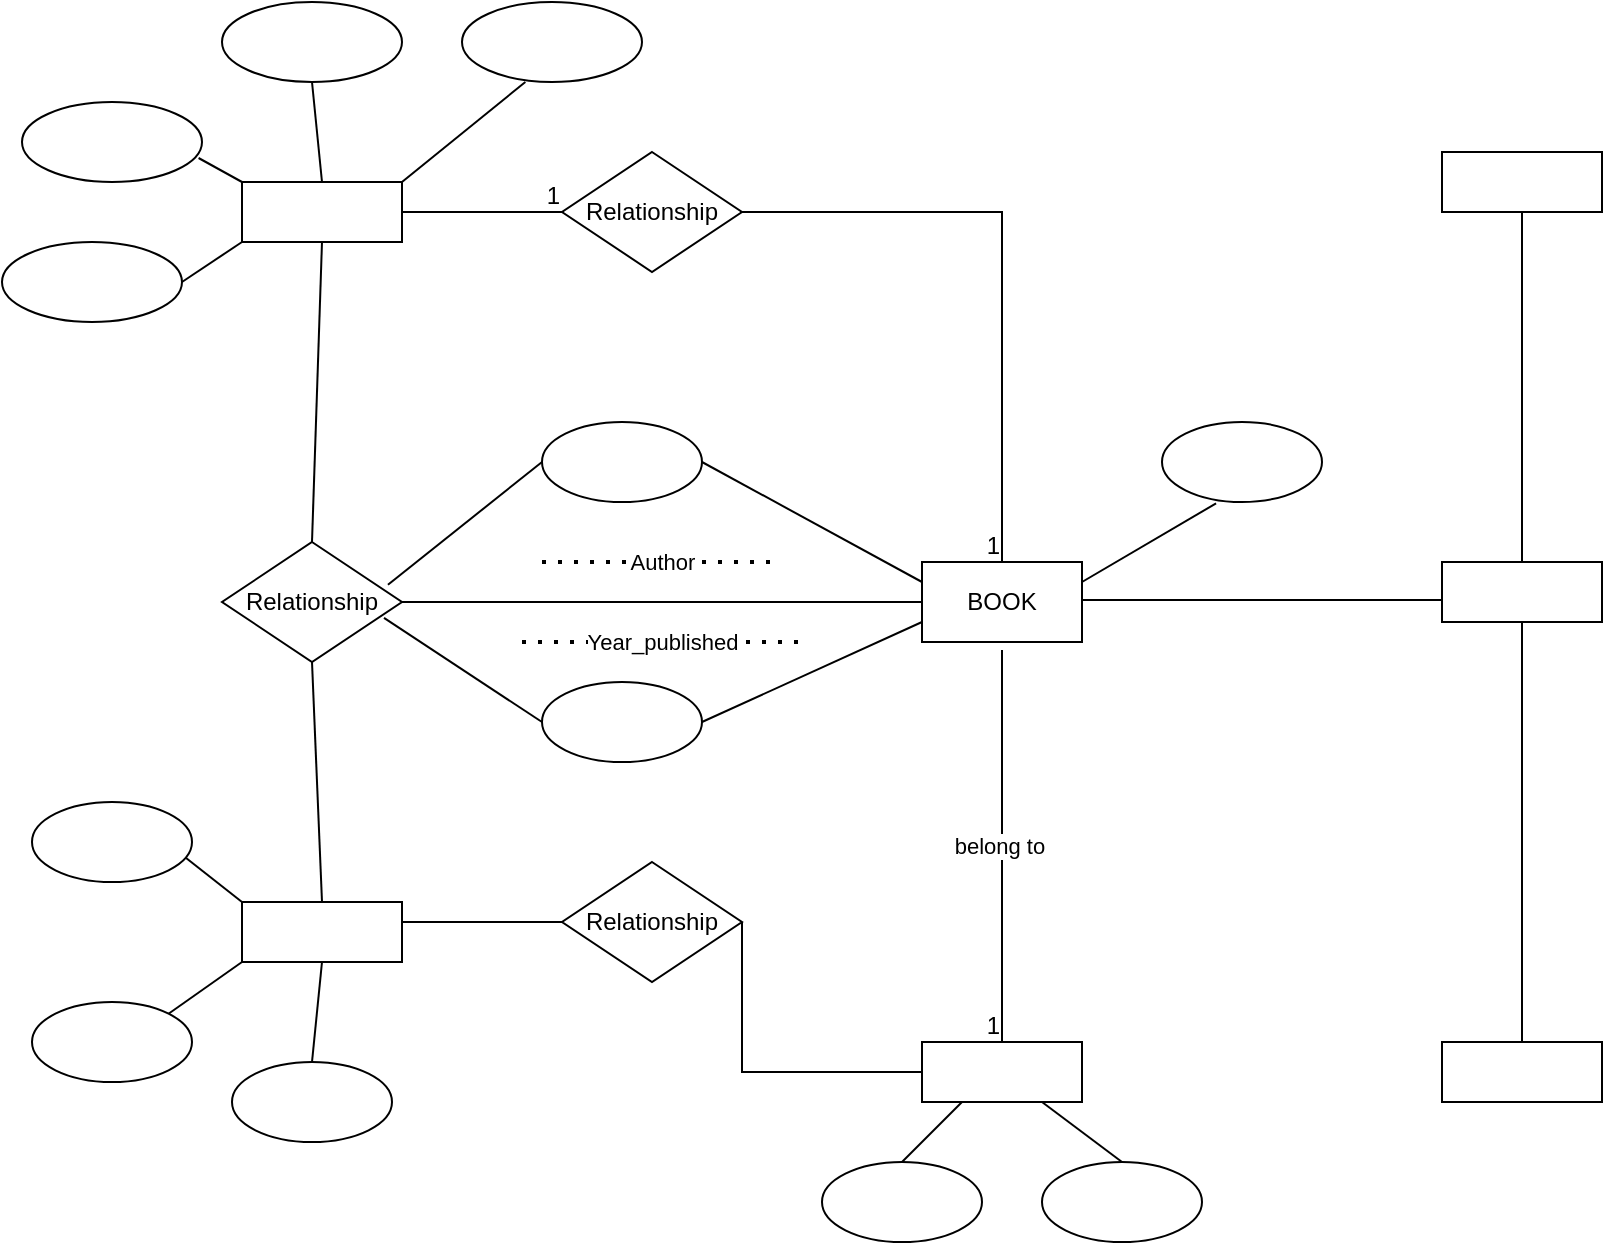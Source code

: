 <mxfile version="26.2.14">
  <diagram name="Page-1" id="HLB41fw0S_f7Uq15PXxY">
    <mxGraphModel dx="1025" dy="1551" grid="1" gridSize="10" guides="1" tooltips="1" connect="1" arrows="1" fold="1" page="1" pageScale="1" pageWidth="850" pageHeight="1100" math="0" shadow="0">
      <root>
        <mxCell id="0" />
        <mxCell id="1" parent="0" />
        <mxCell id="J9Gexoe-OzBkRbU-C55d-1" value="BOOK" style="rounded=0;whiteSpace=wrap;html=1;" vertex="1" parent="1">
          <mxGeometry x="460" y="160" width="80" height="40" as="geometry" />
        </mxCell>
        <mxCell id="J9Gexoe-OzBkRbU-C55d-2" value="" style="rounded=0;whiteSpace=wrap;html=1;" vertex="1" parent="1">
          <mxGeometry x="120" y="-30" width="80" height="30" as="geometry" />
        </mxCell>
        <mxCell id="J9Gexoe-OzBkRbU-C55d-3" value="Relationship" style="shape=rhombus;perimeter=rhombusPerimeter;whiteSpace=wrap;html=1;align=center;" vertex="1" parent="1">
          <mxGeometry x="280" y="-45" width="90" height="60" as="geometry" />
        </mxCell>
        <mxCell id="J9Gexoe-OzBkRbU-C55d-4" value="" style="rounded=0;whiteSpace=wrap;html=1;" vertex="1" parent="1">
          <mxGeometry x="460" y="400" width="80" height="30" as="geometry" />
        </mxCell>
        <mxCell id="J9Gexoe-OzBkRbU-C55d-5" value="" style="endArrow=none;html=1;rounded=0;exitX=1;exitY=0.5;exitDx=0;exitDy=0;entryX=0.5;entryY=0;entryDx=0;entryDy=0;" edge="1" parent="1" source="J9Gexoe-OzBkRbU-C55d-3" target="J9Gexoe-OzBkRbU-C55d-1">
          <mxGeometry relative="1" as="geometry">
            <mxPoint x="450" y="-20" as="sourcePoint" />
            <mxPoint x="610" y="-20" as="targetPoint" />
            <Array as="points">
              <mxPoint x="500" y="-15" />
            </Array>
          </mxGeometry>
        </mxCell>
        <mxCell id="J9Gexoe-OzBkRbU-C55d-6" value="1" style="resizable=0;html=1;whiteSpace=wrap;align=right;verticalAlign=bottom;" connectable="0" vertex="1" parent="J9Gexoe-OzBkRbU-C55d-5">
          <mxGeometry x="1" relative="1" as="geometry" />
        </mxCell>
        <mxCell id="J9Gexoe-OzBkRbU-C55d-7" value="" style="endArrow=none;html=1;rounded=0;exitX=1;exitY=0.5;exitDx=0;exitDy=0;entryX=0;entryY=0.5;entryDx=0;entryDy=0;" edge="1" parent="1" source="J9Gexoe-OzBkRbU-C55d-2" target="J9Gexoe-OzBkRbU-C55d-3">
          <mxGeometry relative="1" as="geometry">
            <mxPoint x="450" y="-20" as="sourcePoint" />
            <mxPoint x="610" y="-20" as="targetPoint" />
          </mxGeometry>
        </mxCell>
        <mxCell id="J9Gexoe-OzBkRbU-C55d-8" value="1" style="resizable=0;html=1;whiteSpace=wrap;align=right;verticalAlign=bottom;" connectable="0" vertex="1" parent="J9Gexoe-OzBkRbU-C55d-7">
          <mxGeometry x="1" relative="1" as="geometry" />
        </mxCell>
        <mxCell id="J9Gexoe-OzBkRbU-C55d-9" value="belong to&amp;nbsp;" style="endArrow=none;html=1;rounded=0;entryX=0.5;entryY=0;entryDx=0;entryDy=0;entryPerimeter=0;" edge="1" parent="1" target="J9Gexoe-OzBkRbU-C55d-4">
          <mxGeometry relative="1" as="geometry">
            <mxPoint x="500" y="204" as="sourcePoint" />
            <mxPoint x="492" y="397" as="targetPoint" />
          </mxGeometry>
        </mxCell>
        <mxCell id="J9Gexoe-OzBkRbU-C55d-10" value="1" style="resizable=0;html=1;whiteSpace=wrap;align=right;verticalAlign=bottom;" connectable="0" vertex="1" parent="J9Gexoe-OzBkRbU-C55d-9">
          <mxGeometry x="1" relative="1" as="geometry" />
        </mxCell>
        <mxCell id="J9Gexoe-OzBkRbU-C55d-11" value="" style="ellipse;whiteSpace=wrap;html=1;" vertex="1" parent="1">
          <mxGeometry width="90" height="40" as="geometry" />
        </mxCell>
        <mxCell id="J9Gexoe-OzBkRbU-C55d-12" value="" style="ellipse;whiteSpace=wrap;html=1;" vertex="1" parent="1">
          <mxGeometry x="10" y="-70" width="90" height="40" as="geometry" />
        </mxCell>
        <mxCell id="J9Gexoe-OzBkRbU-C55d-13" value="" style="ellipse;whiteSpace=wrap;html=1;" vertex="1" parent="1">
          <mxGeometry x="110" y="-120" width="90" height="40" as="geometry" />
        </mxCell>
        <mxCell id="J9Gexoe-OzBkRbU-C55d-16" value="" style="ellipse;whiteSpace=wrap;html=1;" vertex="1" parent="1">
          <mxGeometry x="230" y="-120" width="90" height="40" as="geometry" />
        </mxCell>
        <mxCell id="J9Gexoe-OzBkRbU-C55d-17" value="" style="endArrow=none;html=1;rounded=0;entryX=0;entryY=1;entryDx=0;entryDy=0;exitX=1;exitY=0.5;exitDx=0;exitDy=0;" edge="1" parent="1" source="J9Gexoe-OzBkRbU-C55d-11" target="J9Gexoe-OzBkRbU-C55d-2">
          <mxGeometry width="50" height="50" relative="1" as="geometry">
            <mxPoint x="90" y="28" as="sourcePoint" />
            <mxPoint x="420" y="50" as="targetPoint" />
          </mxGeometry>
        </mxCell>
        <mxCell id="J9Gexoe-OzBkRbU-C55d-18" value="" style="endArrow=none;html=1;rounded=0;exitX=0.981;exitY=0.7;exitDx=0;exitDy=0;exitPerimeter=0;entryX=0;entryY=0;entryDx=0;entryDy=0;" edge="1" parent="1" source="J9Gexoe-OzBkRbU-C55d-12" target="J9Gexoe-OzBkRbU-C55d-2">
          <mxGeometry width="50" height="50" relative="1" as="geometry">
            <mxPoint x="370" y="100" as="sourcePoint" />
            <mxPoint x="420" y="50" as="targetPoint" />
          </mxGeometry>
        </mxCell>
        <mxCell id="J9Gexoe-OzBkRbU-C55d-19" value="" style="endArrow=none;html=1;rounded=0;exitX=0.5;exitY=1;exitDx=0;exitDy=0;entryX=0.5;entryY=0;entryDx=0;entryDy=0;" edge="1" parent="1" source="J9Gexoe-OzBkRbU-C55d-13" target="J9Gexoe-OzBkRbU-C55d-2">
          <mxGeometry width="50" height="50" relative="1" as="geometry">
            <mxPoint x="370" y="100" as="sourcePoint" />
            <mxPoint x="420" y="50" as="targetPoint" />
          </mxGeometry>
        </mxCell>
        <mxCell id="J9Gexoe-OzBkRbU-C55d-20" value="" style="endArrow=none;html=1;rounded=0;exitX=0.352;exitY=1;exitDx=0;exitDy=0;exitPerimeter=0;entryX=1;entryY=0;entryDx=0;entryDy=0;" edge="1" parent="1" source="J9Gexoe-OzBkRbU-C55d-16" target="J9Gexoe-OzBkRbU-C55d-2">
          <mxGeometry width="50" height="50" relative="1" as="geometry">
            <mxPoint x="370" y="100" as="sourcePoint" />
            <mxPoint x="420" y="50" as="targetPoint" />
          </mxGeometry>
        </mxCell>
        <mxCell id="J9Gexoe-OzBkRbU-C55d-21" value="Relationship" style="shape=rhombus;perimeter=rhombusPerimeter;whiteSpace=wrap;html=1;align=center;" vertex="1" parent="1">
          <mxGeometry x="110" y="150" width="90" height="60" as="geometry" />
        </mxCell>
        <mxCell id="J9Gexoe-OzBkRbU-C55d-22" value="" style="endArrow=none;html=1;rounded=0;exitX=0.5;exitY=0;exitDx=0;exitDy=0;entryX=0.5;entryY=1;entryDx=0;entryDy=0;" edge="1" parent="1" source="J9Gexoe-OzBkRbU-C55d-21" target="J9Gexoe-OzBkRbU-C55d-2">
          <mxGeometry width="50" height="50" relative="1" as="geometry">
            <mxPoint x="370" y="100" as="sourcePoint" />
            <mxPoint x="420" y="50" as="targetPoint" />
          </mxGeometry>
        </mxCell>
        <mxCell id="J9Gexoe-OzBkRbU-C55d-23" value="" style="rounded=0;whiteSpace=wrap;html=1;" vertex="1" parent="1">
          <mxGeometry x="120" y="330" width="80" height="30" as="geometry" />
        </mxCell>
        <mxCell id="J9Gexoe-OzBkRbU-C55d-24" value="" style="endArrow=none;html=1;rounded=0;exitX=0.5;exitY=0;exitDx=0;exitDy=0;entryX=0.5;entryY=1;entryDx=0;entryDy=0;" edge="1" parent="1" source="J9Gexoe-OzBkRbU-C55d-23" target="J9Gexoe-OzBkRbU-C55d-21">
          <mxGeometry width="50" height="50" relative="1" as="geometry">
            <mxPoint x="370" y="300" as="sourcePoint" />
            <mxPoint x="420" y="250" as="targetPoint" />
          </mxGeometry>
        </mxCell>
        <mxCell id="J9Gexoe-OzBkRbU-C55d-25" value="" style="endArrow=none;html=1;rounded=0;exitX=1;exitY=0.5;exitDx=0;exitDy=0;entryX=0;entryY=0.5;entryDx=0;entryDy=0;" edge="1" parent="1" source="J9Gexoe-OzBkRbU-C55d-21" target="J9Gexoe-OzBkRbU-C55d-1">
          <mxGeometry width="50" height="50" relative="1" as="geometry">
            <mxPoint x="370" y="300" as="sourcePoint" />
            <mxPoint x="420" y="250" as="targetPoint" />
          </mxGeometry>
        </mxCell>
        <mxCell id="J9Gexoe-OzBkRbU-C55d-26" value="" style="ellipse;whiteSpace=wrap;html=1;" vertex="1" parent="1">
          <mxGeometry x="15" y="280" width="80" height="40" as="geometry" />
        </mxCell>
        <mxCell id="J9Gexoe-OzBkRbU-C55d-27" value="" style="ellipse;whiteSpace=wrap;html=1;" vertex="1" parent="1">
          <mxGeometry x="15" y="380" width="80" height="40" as="geometry" />
        </mxCell>
        <mxCell id="J9Gexoe-OzBkRbU-C55d-28" value="" style="ellipse;whiteSpace=wrap;html=1;" vertex="1" parent="1">
          <mxGeometry x="115" y="410" width="80" height="40" as="geometry" />
        </mxCell>
        <mxCell id="J9Gexoe-OzBkRbU-C55d-29" value="Relationship" style="shape=rhombus;perimeter=rhombusPerimeter;whiteSpace=wrap;html=1;align=center;" vertex="1" parent="1">
          <mxGeometry x="280" y="310" width="90" height="60" as="geometry" />
        </mxCell>
        <mxCell id="J9Gexoe-OzBkRbU-C55d-30" value="" style="ellipse;whiteSpace=wrap;html=1;" vertex="1" parent="1">
          <mxGeometry x="410" y="460" width="80" height="40" as="geometry" />
        </mxCell>
        <mxCell id="J9Gexoe-OzBkRbU-C55d-31" value="" style="ellipse;whiteSpace=wrap;html=1;" vertex="1" parent="1">
          <mxGeometry x="520" y="460" width="80" height="40" as="geometry" />
        </mxCell>
        <mxCell id="J9Gexoe-OzBkRbU-C55d-32" value="" style="ellipse;whiteSpace=wrap;html=1;" vertex="1" parent="1">
          <mxGeometry x="270" y="90" width="80" height="40" as="geometry" />
        </mxCell>
        <mxCell id="J9Gexoe-OzBkRbU-C55d-33" value="" style="ellipse;whiteSpace=wrap;html=1;" vertex="1" parent="1">
          <mxGeometry x="270" y="220" width="80" height="40" as="geometry" />
        </mxCell>
        <mxCell id="J9Gexoe-OzBkRbU-C55d-34" value="" style="endArrow=none;html=1;rounded=0;exitX=1;exitY=0.5;exitDx=0;exitDy=0;entryX=0;entryY=0.25;entryDx=0;entryDy=0;" edge="1" parent="1" source="J9Gexoe-OzBkRbU-C55d-32" target="J9Gexoe-OzBkRbU-C55d-1">
          <mxGeometry width="50" height="50" relative="1" as="geometry">
            <mxPoint x="370" y="200" as="sourcePoint" />
            <mxPoint x="420" y="150" as="targetPoint" />
          </mxGeometry>
        </mxCell>
        <mxCell id="J9Gexoe-OzBkRbU-C55d-35" value="" style="endArrow=none;html=1;rounded=0;exitX=0.922;exitY=0.356;exitDx=0;exitDy=0;entryX=0;entryY=0.5;entryDx=0;entryDy=0;exitPerimeter=0;" edge="1" parent="1" source="J9Gexoe-OzBkRbU-C55d-21" target="J9Gexoe-OzBkRbU-C55d-32">
          <mxGeometry width="50" height="50" relative="1" as="geometry">
            <mxPoint x="360" y="120" as="sourcePoint" />
            <mxPoint x="470" y="180" as="targetPoint" />
          </mxGeometry>
        </mxCell>
        <mxCell id="J9Gexoe-OzBkRbU-C55d-36" value="" style="endArrow=none;html=1;rounded=0;exitX=1;exitY=0.5;exitDx=0;exitDy=0;entryX=0;entryY=0.75;entryDx=0;entryDy=0;" edge="1" parent="1" source="J9Gexoe-OzBkRbU-C55d-33" target="J9Gexoe-OzBkRbU-C55d-1">
          <mxGeometry width="50" height="50" relative="1" as="geometry">
            <mxPoint x="360" y="120" as="sourcePoint" />
            <mxPoint x="470" y="180" as="targetPoint" />
          </mxGeometry>
        </mxCell>
        <mxCell id="J9Gexoe-OzBkRbU-C55d-37" value="" style="endArrow=none;html=1;rounded=0;exitX=0.9;exitY=0.633;exitDx=0;exitDy=0;entryX=0;entryY=0.5;entryDx=0;entryDy=0;exitPerimeter=0;" edge="1" parent="1" source="J9Gexoe-OzBkRbU-C55d-21" target="J9Gexoe-OzBkRbU-C55d-33">
          <mxGeometry width="50" height="50" relative="1" as="geometry">
            <mxPoint x="360" y="250" as="sourcePoint" />
            <mxPoint x="470" y="200" as="targetPoint" />
          </mxGeometry>
        </mxCell>
        <mxCell id="J9Gexoe-OzBkRbU-C55d-38" value="" style="endArrow=none;html=1;rounded=0;entryX=0.25;entryY=1;entryDx=0;entryDy=0;exitX=0.5;exitY=0;exitDx=0;exitDy=0;" edge="1" parent="1" source="J9Gexoe-OzBkRbU-C55d-30" target="J9Gexoe-OzBkRbU-C55d-4">
          <mxGeometry width="50" height="50" relative="1" as="geometry">
            <mxPoint x="370" y="300" as="sourcePoint" />
            <mxPoint x="420" y="250" as="targetPoint" />
          </mxGeometry>
        </mxCell>
        <mxCell id="J9Gexoe-OzBkRbU-C55d-39" value="" style="endArrow=none;html=1;rounded=0;entryX=0.75;entryY=1;entryDx=0;entryDy=0;exitX=0.5;exitY=0;exitDx=0;exitDy=0;" edge="1" parent="1" source="J9Gexoe-OzBkRbU-C55d-31" target="J9Gexoe-OzBkRbU-C55d-4">
          <mxGeometry width="50" height="50" relative="1" as="geometry">
            <mxPoint x="460" y="470" as="sourcePoint" />
            <mxPoint x="490" y="440" as="targetPoint" />
          </mxGeometry>
        </mxCell>
        <mxCell id="J9Gexoe-OzBkRbU-C55d-40" value="" style="endArrow=none;html=1;rounded=0;entryX=0;entryY=0.5;entryDx=0;entryDy=0;exitX=1;exitY=0.5;exitDx=0;exitDy=0;" edge="1" parent="1" source="J9Gexoe-OzBkRbU-C55d-29" target="J9Gexoe-OzBkRbU-C55d-4">
          <mxGeometry width="50" height="50" relative="1" as="geometry">
            <mxPoint x="370" y="300" as="sourcePoint" />
            <mxPoint x="420" y="250" as="targetPoint" />
            <Array as="points">
              <mxPoint x="370" y="415" />
            </Array>
          </mxGeometry>
        </mxCell>
        <mxCell id="J9Gexoe-OzBkRbU-C55d-41" value="" style="endArrow=none;html=1;rounded=0;exitX=1;exitY=0.333;exitDx=0;exitDy=0;entryX=0;entryY=0.5;entryDx=0;entryDy=0;exitPerimeter=0;" edge="1" parent="1" source="J9Gexoe-OzBkRbU-C55d-23" target="J9Gexoe-OzBkRbU-C55d-29">
          <mxGeometry width="50" height="50" relative="1" as="geometry">
            <mxPoint x="370" y="300" as="sourcePoint" />
            <mxPoint x="420" y="250" as="targetPoint" />
          </mxGeometry>
        </mxCell>
        <mxCell id="J9Gexoe-OzBkRbU-C55d-42" value="" style="endArrow=none;html=1;rounded=0;exitX=0.963;exitY=0.7;exitDx=0;exitDy=0;exitPerimeter=0;entryX=0;entryY=0;entryDx=0;entryDy=0;" edge="1" parent="1" source="J9Gexoe-OzBkRbU-C55d-26" target="J9Gexoe-OzBkRbU-C55d-23">
          <mxGeometry width="50" height="50" relative="1" as="geometry">
            <mxPoint x="370" y="300" as="sourcePoint" />
            <mxPoint x="420" y="250" as="targetPoint" />
          </mxGeometry>
        </mxCell>
        <mxCell id="J9Gexoe-OzBkRbU-C55d-43" value="" style="endArrow=none;html=1;rounded=0;exitX=1;exitY=0;exitDx=0;exitDy=0;entryX=0;entryY=1;entryDx=0;entryDy=0;" edge="1" parent="1" source="J9Gexoe-OzBkRbU-C55d-27" target="J9Gexoe-OzBkRbU-C55d-23">
          <mxGeometry width="50" height="50" relative="1" as="geometry">
            <mxPoint x="370" y="300" as="sourcePoint" />
            <mxPoint x="420" y="250" as="targetPoint" />
          </mxGeometry>
        </mxCell>
        <mxCell id="J9Gexoe-OzBkRbU-C55d-45" value="" style="endArrow=none;html=1;rounded=0;exitX=0.5;exitY=0;exitDx=0;exitDy=0;entryX=0.5;entryY=1;entryDx=0;entryDy=0;" edge="1" parent="1" source="J9Gexoe-OzBkRbU-C55d-28" target="J9Gexoe-OzBkRbU-C55d-23">
          <mxGeometry width="50" height="50" relative="1" as="geometry">
            <mxPoint x="370" y="300" as="sourcePoint" />
            <mxPoint x="420" y="250" as="targetPoint" />
          </mxGeometry>
        </mxCell>
        <mxCell id="J9Gexoe-OzBkRbU-C55d-46" value="Year_published" style="endArrow=none;dashed=1;html=1;dashPattern=1 3;strokeWidth=2;rounded=0;" edge="1" parent="1">
          <mxGeometry width="50" height="50" relative="1" as="geometry">
            <mxPoint x="260" y="200" as="sourcePoint" />
            <mxPoint x="400" y="200" as="targetPoint" />
          </mxGeometry>
        </mxCell>
        <mxCell id="J9Gexoe-OzBkRbU-C55d-47" value="Author" style="endArrow=none;dashed=1;html=1;dashPattern=1 3;strokeWidth=2;rounded=0;" edge="1" parent="1">
          <mxGeometry width="50" height="50" relative="1" as="geometry">
            <mxPoint x="270" y="160" as="sourcePoint" />
            <mxPoint x="390" y="160" as="targetPoint" />
          </mxGeometry>
        </mxCell>
        <mxCell id="J9Gexoe-OzBkRbU-C55d-48" value="" style="rounded=0;whiteSpace=wrap;html=1;" vertex="1" parent="1">
          <mxGeometry x="720" y="-45" width="80" height="30" as="geometry" />
        </mxCell>
        <mxCell id="J9Gexoe-OzBkRbU-C55d-49" value="" style="rounded=0;whiteSpace=wrap;html=1;" vertex="1" parent="1">
          <mxGeometry x="720" y="160" width="80" height="30" as="geometry" />
        </mxCell>
        <mxCell id="J9Gexoe-OzBkRbU-C55d-50" value="" style="rounded=0;whiteSpace=wrap;html=1;" vertex="1" parent="1">
          <mxGeometry x="720" y="400" width="80" height="30" as="geometry" />
        </mxCell>
        <mxCell id="J9Gexoe-OzBkRbU-C55d-51" value="" style="endArrow=none;html=1;rounded=0;entryX=0.5;entryY=1;entryDx=0;entryDy=0;exitX=0.5;exitY=0;exitDx=0;exitDy=0;" edge="1" parent="1" source="J9Gexoe-OzBkRbU-C55d-49" target="J9Gexoe-OzBkRbU-C55d-48">
          <mxGeometry width="50" height="50" relative="1" as="geometry">
            <mxPoint x="370" y="200" as="sourcePoint" />
            <mxPoint x="420" y="150" as="targetPoint" />
          </mxGeometry>
        </mxCell>
        <mxCell id="J9Gexoe-OzBkRbU-C55d-52" value="" style="endArrow=none;html=1;rounded=0;entryX=0.5;entryY=0;entryDx=0;entryDy=0;exitX=0.5;exitY=1;exitDx=0;exitDy=0;" edge="1" parent="1" source="J9Gexoe-OzBkRbU-C55d-49" target="J9Gexoe-OzBkRbU-C55d-50">
          <mxGeometry width="50" height="50" relative="1" as="geometry">
            <mxPoint x="770" y="170" as="sourcePoint" />
            <mxPoint x="770" y="-5" as="targetPoint" />
          </mxGeometry>
        </mxCell>
        <mxCell id="J9Gexoe-OzBkRbU-C55d-53" value="" style="endArrow=none;html=1;rounded=0;exitX=0;exitY=0.667;exitDx=0;exitDy=0;entryX=1;entryY=0.5;entryDx=0;entryDy=0;exitPerimeter=0;" edge="1" parent="1">
          <mxGeometry width="50" height="50" relative="1" as="geometry">
            <mxPoint x="720" y="179.01" as="sourcePoint" />
            <mxPoint x="540" y="179" as="targetPoint" />
          </mxGeometry>
        </mxCell>
        <mxCell id="J9Gexoe-OzBkRbU-C55d-54" value="" style="ellipse;whiteSpace=wrap;html=1;" vertex="1" parent="1">
          <mxGeometry x="580" y="90" width="80" height="40" as="geometry" />
        </mxCell>
        <mxCell id="J9Gexoe-OzBkRbU-C55d-55" value="" style="endArrow=none;html=1;rounded=0;exitX=0.338;exitY=1.017;exitDx=0;exitDy=0;exitPerimeter=0;entryX=1;entryY=0.25;entryDx=0;entryDy=0;" edge="1" parent="1" source="J9Gexoe-OzBkRbU-C55d-54" target="J9Gexoe-OzBkRbU-C55d-1">
          <mxGeometry width="50" height="50" relative="1" as="geometry">
            <mxPoint x="730" y="189.01" as="sourcePoint" />
            <mxPoint x="540" y="180" as="targetPoint" />
          </mxGeometry>
        </mxCell>
      </root>
    </mxGraphModel>
  </diagram>
</mxfile>
